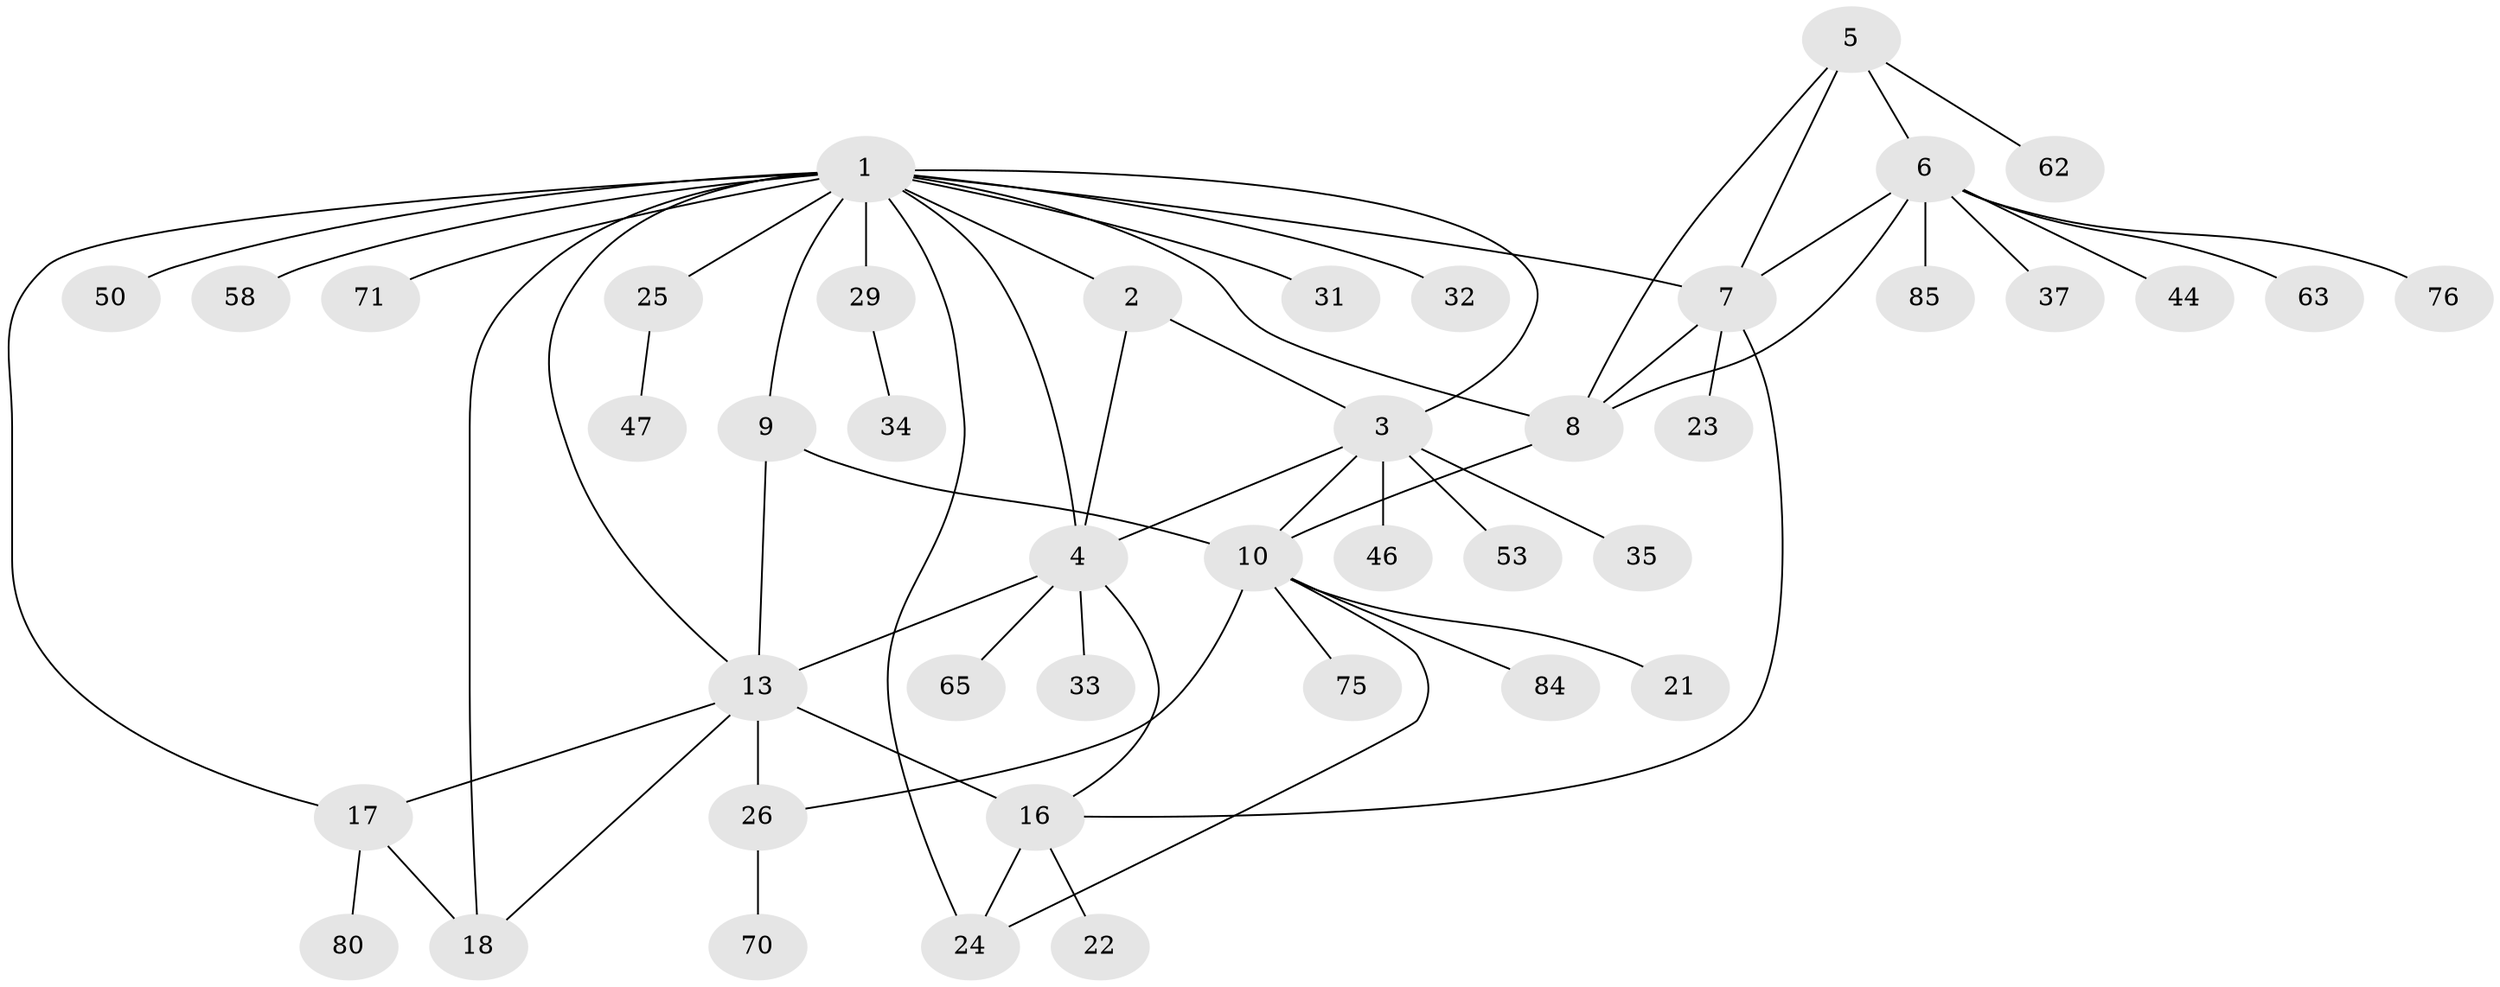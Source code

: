 // original degree distribution, {12: 0.011627906976744186, 3: 0.046511627906976744, 7: 0.06976744186046512, 5: 0.06976744186046512, 4: 0.03488372093023256, 9: 0.023255813953488372, 8: 0.023255813953488372, 6: 0.011627906976744186, 2: 0.10465116279069768, 1: 0.6046511627906976}
// Generated by graph-tools (version 1.1) at 2025/16/03/09/25 04:16:01]
// undirected, 43 vertices, 61 edges
graph export_dot {
graph [start="1"]
  node [color=gray90,style=filled];
  1 [super="+20+52"];
  2;
  3;
  4 [super="+15+86"];
  5;
  6 [super="+27"];
  7 [super="+79+74"];
  8;
  9 [super="+11+30"];
  10 [super="+12"];
  13 [super="+19+57+14+40"];
  16 [super="+64"];
  17;
  18 [super="+55+66+67+73"];
  21 [super="+43"];
  22 [super="+82+36"];
  23;
  24;
  25 [super="+48+59+61"];
  26 [super="+41+68+72"];
  29;
  31;
  32;
  33;
  34 [super="+56+39"];
  35;
  37 [super="+51"];
  44;
  46;
  47;
  50;
  53 [super="+69"];
  58;
  62;
  63;
  65;
  70;
  71;
  75;
  76;
  80;
  84;
  85;
  1 -- 2;
  1 -- 3;
  1 -- 4;
  1 -- 8;
  1 -- 24;
  1 -- 29;
  1 -- 31;
  1 -- 50;
  1 -- 58;
  1 -- 71;
  1 -- 32;
  1 -- 17;
  1 -- 18;
  1 -- 7;
  1 -- 9;
  1 -- 13;
  1 -- 25;
  2 -- 3;
  2 -- 4;
  3 -- 4;
  3 -- 35;
  3 -- 46;
  3 -- 53;
  3 -- 10;
  4 -- 16;
  4 -- 33;
  4 -- 65;
  4 -- 13 [weight=2];
  5 -- 6;
  5 -- 7;
  5 -- 8;
  5 -- 62;
  6 -- 7;
  6 -- 8;
  6 -- 37;
  6 -- 44;
  6 -- 63;
  6 -- 76;
  6 -- 85;
  7 -- 8;
  7 -- 16;
  7 -- 23;
  8 -- 10;
  9 -- 10 [weight=4];
  9 -- 13;
  10 -- 21;
  10 -- 75;
  10 -- 84;
  10 -- 26;
  10 -- 24;
  13 -- 16 [weight=2];
  13 -- 26;
  13 -- 17;
  13 -- 18;
  16 -- 22;
  16 -- 24;
  17 -- 18;
  17 -- 80;
  25 -- 47;
  26 -- 70;
  29 -- 34;
}
